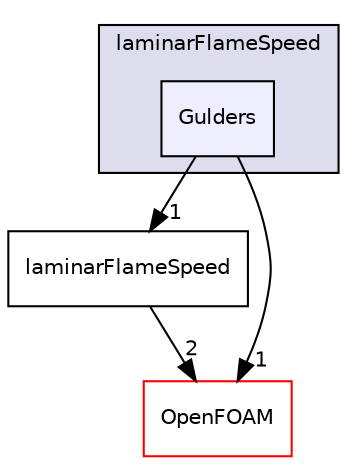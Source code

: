 digraph "src/thermophysicalModels/laminarFlameSpeed/Gulders" {
  bgcolor=transparent;
  compound=true
  node [ fontsize="10", fontname="Helvetica"];
  edge [ labelfontsize="10", labelfontname="Helvetica"];
  subgraph clusterdir_6d661017c4b82204fef6138e75f6f3ff {
    graph [ bgcolor="#ddddee", pencolor="black", label="laminarFlameSpeed" fontname="Helvetica", fontsize="10", URL="dir_6d661017c4b82204fef6138e75f6f3ff.html"]
  dir_aca4362ab8a3de3d186cac1b44e4c459 [shape=box, label="Gulders", style="filled", fillcolor="#eeeeff", pencolor="black", URL="dir_aca4362ab8a3de3d186cac1b44e4c459.html"];
  }
  dir_08ad899c819d975677367bc53f0e0c69 [shape=box label="laminarFlameSpeed" URL="dir_08ad899c819d975677367bc53f0e0c69.html"];
  dir_c5473ff19b20e6ec4dfe5c310b3778a8 [shape=box label="OpenFOAM" color="red" URL="dir_c5473ff19b20e6ec4dfe5c310b3778a8.html"];
  dir_aca4362ab8a3de3d186cac1b44e4c459->dir_08ad899c819d975677367bc53f0e0c69 [headlabel="1", labeldistance=1.5 headhref="dir_003718_003720.html"];
  dir_aca4362ab8a3de3d186cac1b44e4c459->dir_c5473ff19b20e6ec4dfe5c310b3778a8 [headlabel="1", labeldistance=1.5 headhref="dir_003718_002151.html"];
  dir_08ad899c819d975677367bc53f0e0c69->dir_c5473ff19b20e6ec4dfe5c310b3778a8 [headlabel="2", labeldistance=1.5 headhref="dir_003720_002151.html"];
}
